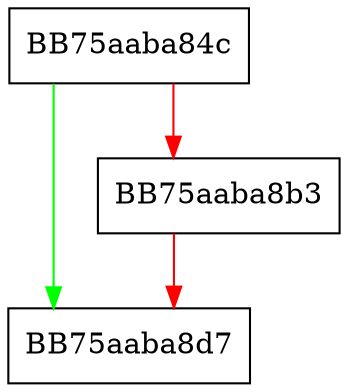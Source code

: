 digraph Reset {
  node [shape="box"];
  graph [splines=ortho];
  BB75aaba84c -> BB75aaba8d7 [color="green"];
  BB75aaba84c -> BB75aaba8b3 [color="red"];
  BB75aaba8b3 -> BB75aaba8d7 [color="red"];
}